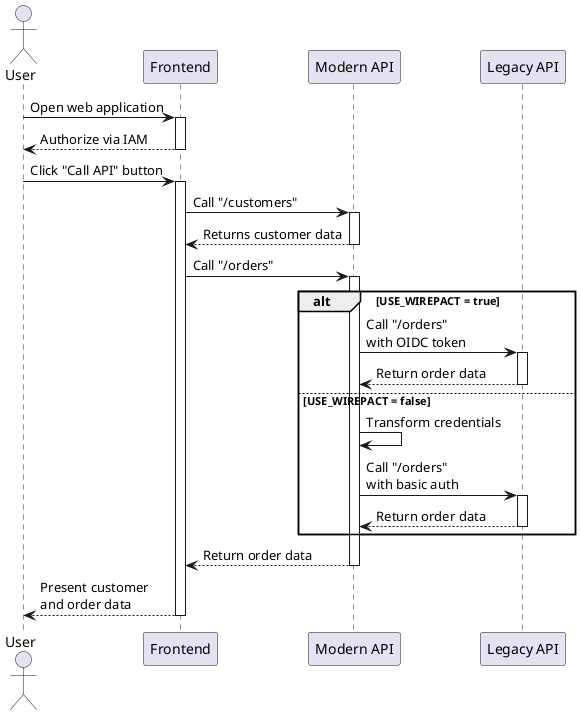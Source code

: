 @startuml

actor User as u
participant Frontend as fe
participant "Modern API" as m
participant "Legacy API" as l

u -> fe : Open web application
activate fe
return Authorize via IAM

u -> fe : Click "Call API" button
activate fe
    fe -> m : Call "/customers"
    activate m
    return Returns customer data
    
    fe -> m : Call "/orders"
    activate m

    alt USE_WIREPACT = true
        m -> l : Call "/orders"\nwith OIDC token
        activate l
        return Return order data
    else USE_WIREPACT = false
        m -> m : Transform credentials
        m -> l : Call "/orders"\nwith basic auth
        activate l
        return Return order data
    end

    return Return order data
return Present customer\nand order data

@enduml
